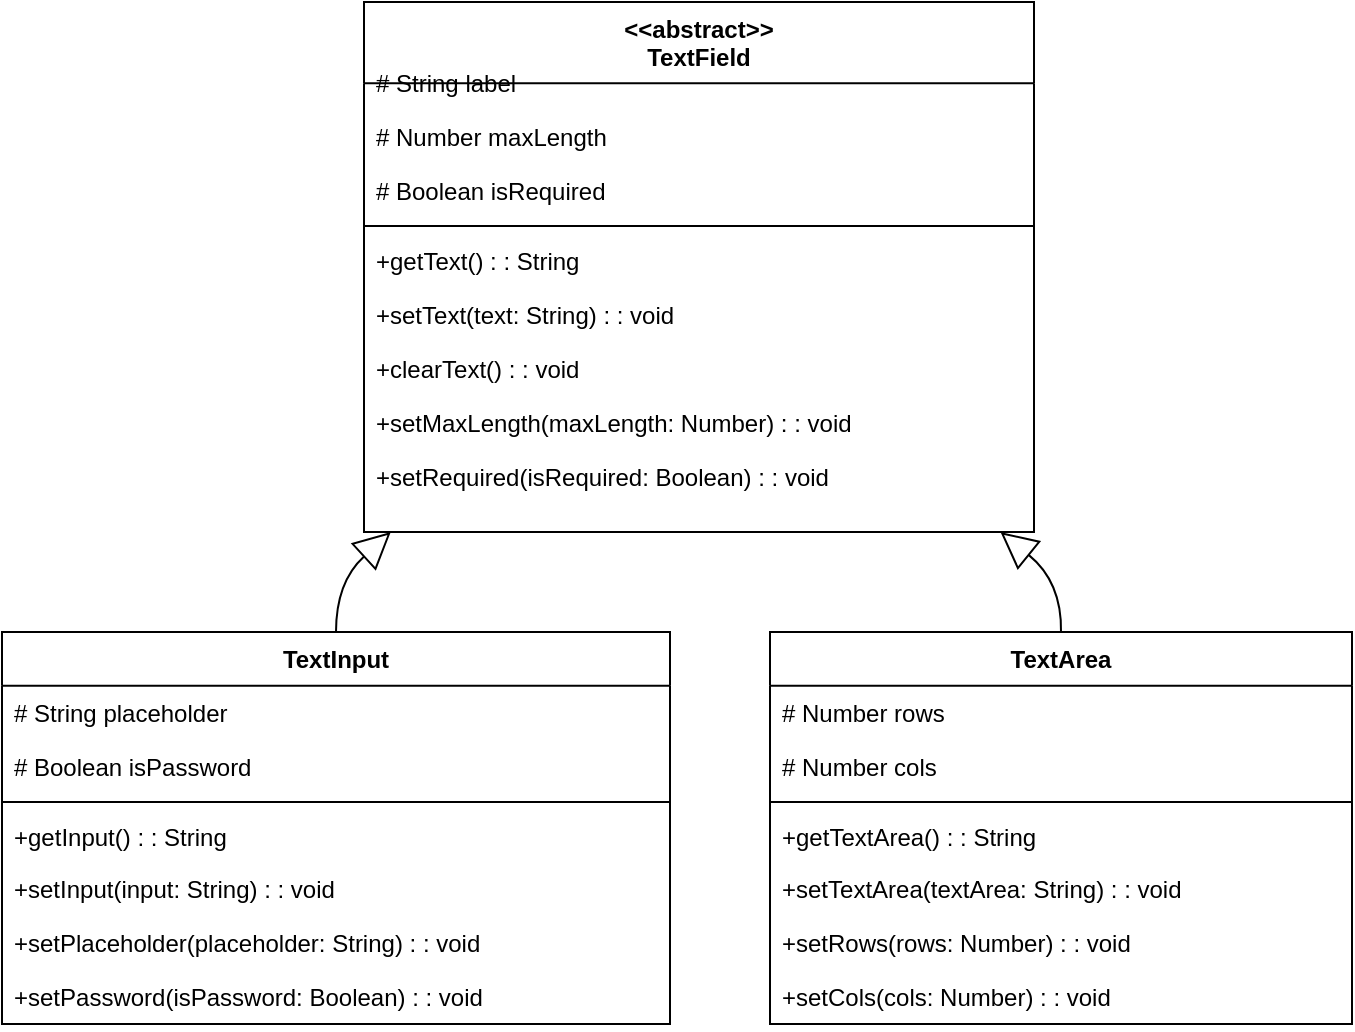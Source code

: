 <mxfile version="24.8.3">
  <diagram name="Página-1" id="FHJUATUUNlM6N0frPuOq">
    <mxGraphModel>
      <root>
        <mxCell id="0" />
        <mxCell id="1" parent="0" />
        <mxCell id="2" value="&lt;&lt;abstract&gt;&gt;&#xa;TextField" style="swimlane;fontStyle=1;align=center;verticalAlign=top;childLayout=stackLayout;horizontal=1;startSize=40.579;horizontalStack=0;resizeParent=1;resizeParentMax=0;resizeLast=0;collapsible=0;marginBottom=0;" vertex="1" parent="1">
          <mxGeometry x="189" y="8" width="335" height="265" as="geometry" />
        </mxCell>
        <mxCell id="3" value="# String label" style="text;strokeColor=none;fillColor=none;align=left;verticalAlign=top;spacingLeft=4;spacingRight=4;overflow=hidden;rotatable=0;points=[[0,0.5],[1,0.5]];portConstraint=eastwest;" vertex="1" parent="2">
          <mxGeometry y="27" width="335" height="27" as="geometry" />
        </mxCell>
        <mxCell id="4" value="# Number maxLength" style="text;strokeColor=none;fillColor=none;align=left;verticalAlign=top;spacingLeft=4;spacingRight=4;overflow=hidden;rotatable=0;points=[[0,0.5],[1,0.5]];portConstraint=eastwest;" vertex="1" parent="2">
          <mxGeometry y="54" width="335" height="27" as="geometry" />
        </mxCell>
        <mxCell id="5" value="# Boolean isRequired" style="text;strokeColor=none;fillColor=none;align=left;verticalAlign=top;spacingLeft=4;spacingRight=4;overflow=hidden;rotatable=0;points=[[0,0.5],[1,0.5]];portConstraint=eastwest;" vertex="1" parent="2">
          <mxGeometry y="81" width="335" height="27" as="geometry" />
        </mxCell>
        <mxCell id="6" style="line;strokeWidth=1;fillColor=none;align=left;verticalAlign=middle;spacingTop=-1;spacingLeft=3;spacingRight=3;rotatable=0;labelPosition=right;points=[];portConstraint=eastwest;strokeColor=inherit;" vertex="1" parent="2">
          <mxGeometry y="108" width="335" height="8" as="geometry" />
        </mxCell>
        <mxCell id="7" value="+getText() : : String" style="text;strokeColor=none;fillColor=none;align=left;verticalAlign=top;spacingLeft=4;spacingRight=4;overflow=hidden;rotatable=0;points=[[0,0.5],[1,0.5]];portConstraint=eastwest;" vertex="1" parent="2">
          <mxGeometry y="116" width="335" height="27" as="geometry" />
        </mxCell>
        <mxCell id="8" value="+setText(text: String) : : void" style="text;strokeColor=none;fillColor=none;align=left;verticalAlign=top;spacingLeft=4;spacingRight=4;overflow=hidden;rotatable=0;points=[[0,0.5],[1,0.5]];portConstraint=eastwest;" vertex="1" parent="2">
          <mxGeometry y="143" width="335" height="27" as="geometry" />
        </mxCell>
        <mxCell id="9" value="+clearText() : : void" style="text;strokeColor=none;fillColor=none;align=left;verticalAlign=top;spacingLeft=4;spacingRight=4;overflow=hidden;rotatable=0;points=[[0,0.5],[1,0.5]];portConstraint=eastwest;" vertex="1" parent="2">
          <mxGeometry y="170" width="335" height="27" as="geometry" />
        </mxCell>
        <mxCell id="10" value="+setMaxLength(maxLength: Number) : : void" style="text;strokeColor=none;fillColor=none;align=left;verticalAlign=top;spacingLeft=4;spacingRight=4;overflow=hidden;rotatable=0;points=[[0,0.5],[1,0.5]];portConstraint=eastwest;" vertex="1" parent="2">
          <mxGeometry y="197" width="335" height="27" as="geometry" />
        </mxCell>
        <mxCell id="11" value="+setRequired(isRequired: Boolean) : : void" style="text;strokeColor=none;fillColor=none;align=left;verticalAlign=top;spacingLeft=4;spacingRight=4;overflow=hidden;rotatable=0;points=[[0,0.5],[1,0.5]];portConstraint=eastwest;" vertex="1" parent="2">
          <mxGeometry y="224" width="335" height="27" as="geometry" />
        </mxCell>
        <mxCell id="12" value="TextInput" style="swimlane;fontStyle=1;align=center;verticalAlign=top;childLayout=stackLayout;horizontal=1;startSize=26.857;horizontalStack=0;resizeParent=1;resizeParentMax=0;resizeLast=0;collapsible=0;marginBottom=0;" vertex="1" parent="1">
          <mxGeometry x="8" y="323" width="334" height="196" as="geometry" />
        </mxCell>
        <mxCell id="13" value="# String placeholder" style="text;strokeColor=none;fillColor=none;align=left;verticalAlign=top;spacingLeft=4;spacingRight=4;overflow=hidden;rotatable=0;points=[[0,0.5],[1,0.5]];portConstraint=eastwest;" vertex="1" parent="12">
          <mxGeometry y="27" width="334" height="27" as="geometry" />
        </mxCell>
        <mxCell id="14" value="# Boolean isPassword" style="text;strokeColor=none;fillColor=none;align=left;verticalAlign=top;spacingLeft=4;spacingRight=4;overflow=hidden;rotatable=0;points=[[0,0.5],[1,0.5]];portConstraint=eastwest;" vertex="1" parent="12">
          <mxGeometry y="54" width="334" height="27" as="geometry" />
        </mxCell>
        <mxCell id="15" style="line;strokeWidth=1;fillColor=none;align=left;verticalAlign=middle;spacingTop=-1;spacingLeft=3;spacingRight=3;rotatable=0;labelPosition=right;points=[];portConstraint=eastwest;strokeColor=inherit;" vertex="1" parent="12">
          <mxGeometry y="81" width="334" height="8" as="geometry" />
        </mxCell>
        <mxCell id="16" value="+getInput() : : String" style="text;strokeColor=none;fillColor=none;align=left;verticalAlign=top;spacingLeft=4;spacingRight=4;overflow=hidden;rotatable=0;points=[[0,0.5],[1,0.5]];portConstraint=eastwest;" vertex="1" parent="12">
          <mxGeometry y="89" width="334" height="27" as="geometry" />
        </mxCell>
        <mxCell id="17" value="+setInput(input: String) : : void" style="text;strokeColor=none;fillColor=none;align=left;verticalAlign=top;spacingLeft=4;spacingRight=4;overflow=hidden;rotatable=0;points=[[0,0.5],[1,0.5]];portConstraint=eastwest;" vertex="1" parent="12">
          <mxGeometry y="115" width="334" height="27" as="geometry" />
        </mxCell>
        <mxCell id="18" value="+setPlaceholder(placeholder: String) : : void" style="text;strokeColor=none;fillColor=none;align=left;verticalAlign=top;spacingLeft=4;spacingRight=4;overflow=hidden;rotatable=0;points=[[0,0.5],[1,0.5]];portConstraint=eastwest;" vertex="1" parent="12">
          <mxGeometry y="142" width="334" height="27" as="geometry" />
        </mxCell>
        <mxCell id="19" value="+setPassword(isPassword: Boolean) : : void" style="text;strokeColor=none;fillColor=none;align=left;verticalAlign=top;spacingLeft=4;spacingRight=4;overflow=hidden;rotatable=0;points=[[0,0.5],[1,0.5]];portConstraint=eastwest;" vertex="1" parent="12">
          <mxGeometry y="169" width="334" height="27" as="geometry" />
        </mxCell>
        <mxCell id="20" value="TextArea" style="swimlane;fontStyle=1;align=center;verticalAlign=top;childLayout=stackLayout;horizontal=1;startSize=26.857;horizontalStack=0;resizeParent=1;resizeParentMax=0;resizeLast=0;collapsible=0;marginBottom=0;" vertex="1" parent="1">
          <mxGeometry x="392" y="323" width="291" height="196" as="geometry" />
        </mxCell>
        <mxCell id="21" value="# Number rows" style="text;strokeColor=none;fillColor=none;align=left;verticalAlign=top;spacingLeft=4;spacingRight=4;overflow=hidden;rotatable=0;points=[[0,0.5],[1,0.5]];portConstraint=eastwest;" vertex="1" parent="20">
          <mxGeometry y="27" width="291" height="27" as="geometry" />
        </mxCell>
        <mxCell id="22" value="# Number cols" style="text;strokeColor=none;fillColor=none;align=left;verticalAlign=top;spacingLeft=4;spacingRight=4;overflow=hidden;rotatable=0;points=[[0,0.5],[1,0.5]];portConstraint=eastwest;" vertex="1" parent="20">
          <mxGeometry y="54" width="291" height="27" as="geometry" />
        </mxCell>
        <mxCell id="23" style="line;strokeWidth=1;fillColor=none;align=left;verticalAlign=middle;spacingTop=-1;spacingLeft=3;spacingRight=3;rotatable=0;labelPosition=right;points=[];portConstraint=eastwest;strokeColor=inherit;" vertex="1" parent="20">
          <mxGeometry y="81" width="291" height="8" as="geometry" />
        </mxCell>
        <mxCell id="24" value="+getTextArea() : : String" style="text;strokeColor=none;fillColor=none;align=left;verticalAlign=top;spacingLeft=4;spacingRight=4;overflow=hidden;rotatable=0;points=[[0,0.5],[1,0.5]];portConstraint=eastwest;" vertex="1" parent="20">
          <mxGeometry y="89" width="291" height="27" as="geometry" />
        </mxCell>
        <mxCell id="25" value="+setTextArea(textArea: String) : : void" style="text;strokeColor=none;fillColor=none;align=left;verticalAlign=top;spacingLeft=4;spacingRight=4;overflow=hidden;rotatable=0;points=[[0,0.5],[1,0.5]];portConstraint=eastwest;" vertex="1" parent="20">
          <mxGeometry y="115" width="291" height="27" as="geometry" />
        </mxCell>
        <mxCell id="26" value="+setRows(rows: Number) : : void" style="text;strokeColor=none;fillColor=none;align=left;verticalAlign=top;spacingLeft=4;spacingRight=4;overflow=hidden;rotatable=0;points=[[0,0.5],[1,0.5]];portConstraint=eastwest;" vertex="1" parent="20">
          <mxGeometry y="142" width="291" height="27" as="geometry" />
        </mxCell>
        <mxCell id="27" value="+setCols(cols: Number) : : void" style="text;strokeColor=none;fillColor=none;align=left;verticalAlign=top;spacingLeft=4;spacingRight=4;overflow=hidden;rotatable=0;points=[[0,0.5],[1,0.5]];portConstraint=eastwest;" vertex="1" parent="20">
          <mxGeometry y="169" width="291" height="27" as="geometry" />
        </mxCell>
        <mxCell id="28" value="" style="curved=1;startArrow=block;startSize=16;startFill=0;endArrow=none;exitX=0.04;exitY=1;entryX=0.5;entryY=0;" edge="1" parent="1" source="2" target="12">
          <mxGeometry relative="1" as="geometry">
            <Array as="points">
              <mxPoint x="175" y="298" />
            </Array>
          </mxGeometry>
        </mxCell>
        <mxCell id="29" value="" style="curved=1;startArrow=block;startSize=16;startFill=0;endArrow=none;exitX=0.95;exitY=1;entryX=0.5;entryY=0;" edge="1" parent="1" source="2" target="20">
          <mxGeometry relative="1" as="geometry">
            <Array as="points">
              <mxPoint x="538" y="298" />
            </Array>
          </mxGeometry>
        </mxCell>
      </root>
    </mxGraphModel>
  </diagram>
</mxfile>
